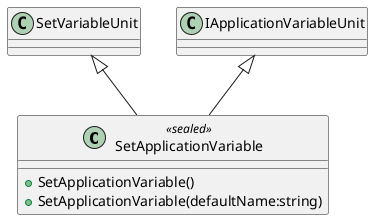 @startuml
class SetApplicationVariable <<sealed>> {
    + SetApplicationVariable()
    + SetApplicationVariable(defaultName:string)
}
SetVariableUnit <|-- SetApplicationVariable
IApplicationVariableUnit <|-- SetApplicationVariable
@enduml

